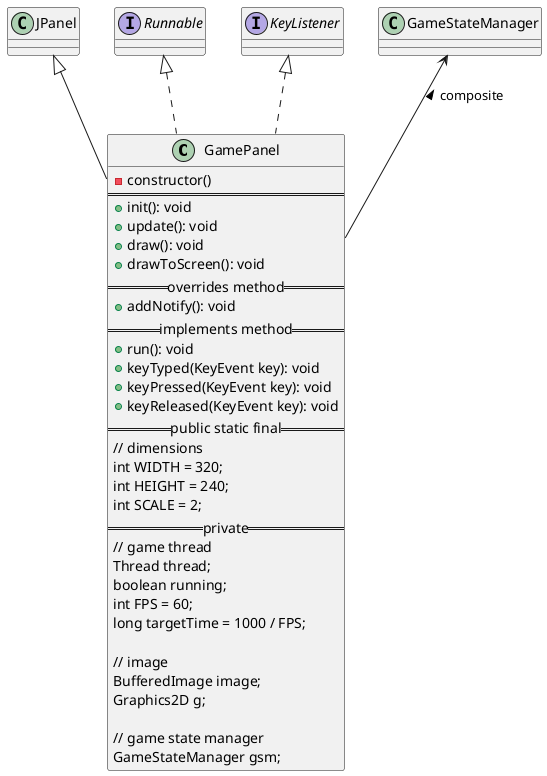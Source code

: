 @startuml
class GamePanel extends JPanel implements Runnable, KeyListener {
- constructor()
==
+ init(): void
+ update(): void
+ draw(): void
+ drawToScreen(): void
== overrides method ==
+ addNotify(): void
== implements method==
+ run(): void
+ keyTyped(KeyEvent key): void
+ keyPressed(KeyEvent key): void
+ keyReleased(KeyEvent key): void
== public static final ==
// dimensions
int WIDTH = 320;
int HEIGHT = 240;
int SCALE = 2;
== private ==
// game thread
Thread thread;
boolean running;
int FPS = 60;
long targetTime = 1000 / FPS;

// image
BufferedImage image;
Graphics2D g;

// game state manager
GameStateManager gsm;
}
GameStateManager <-- GamePanel: composite <
@enduml